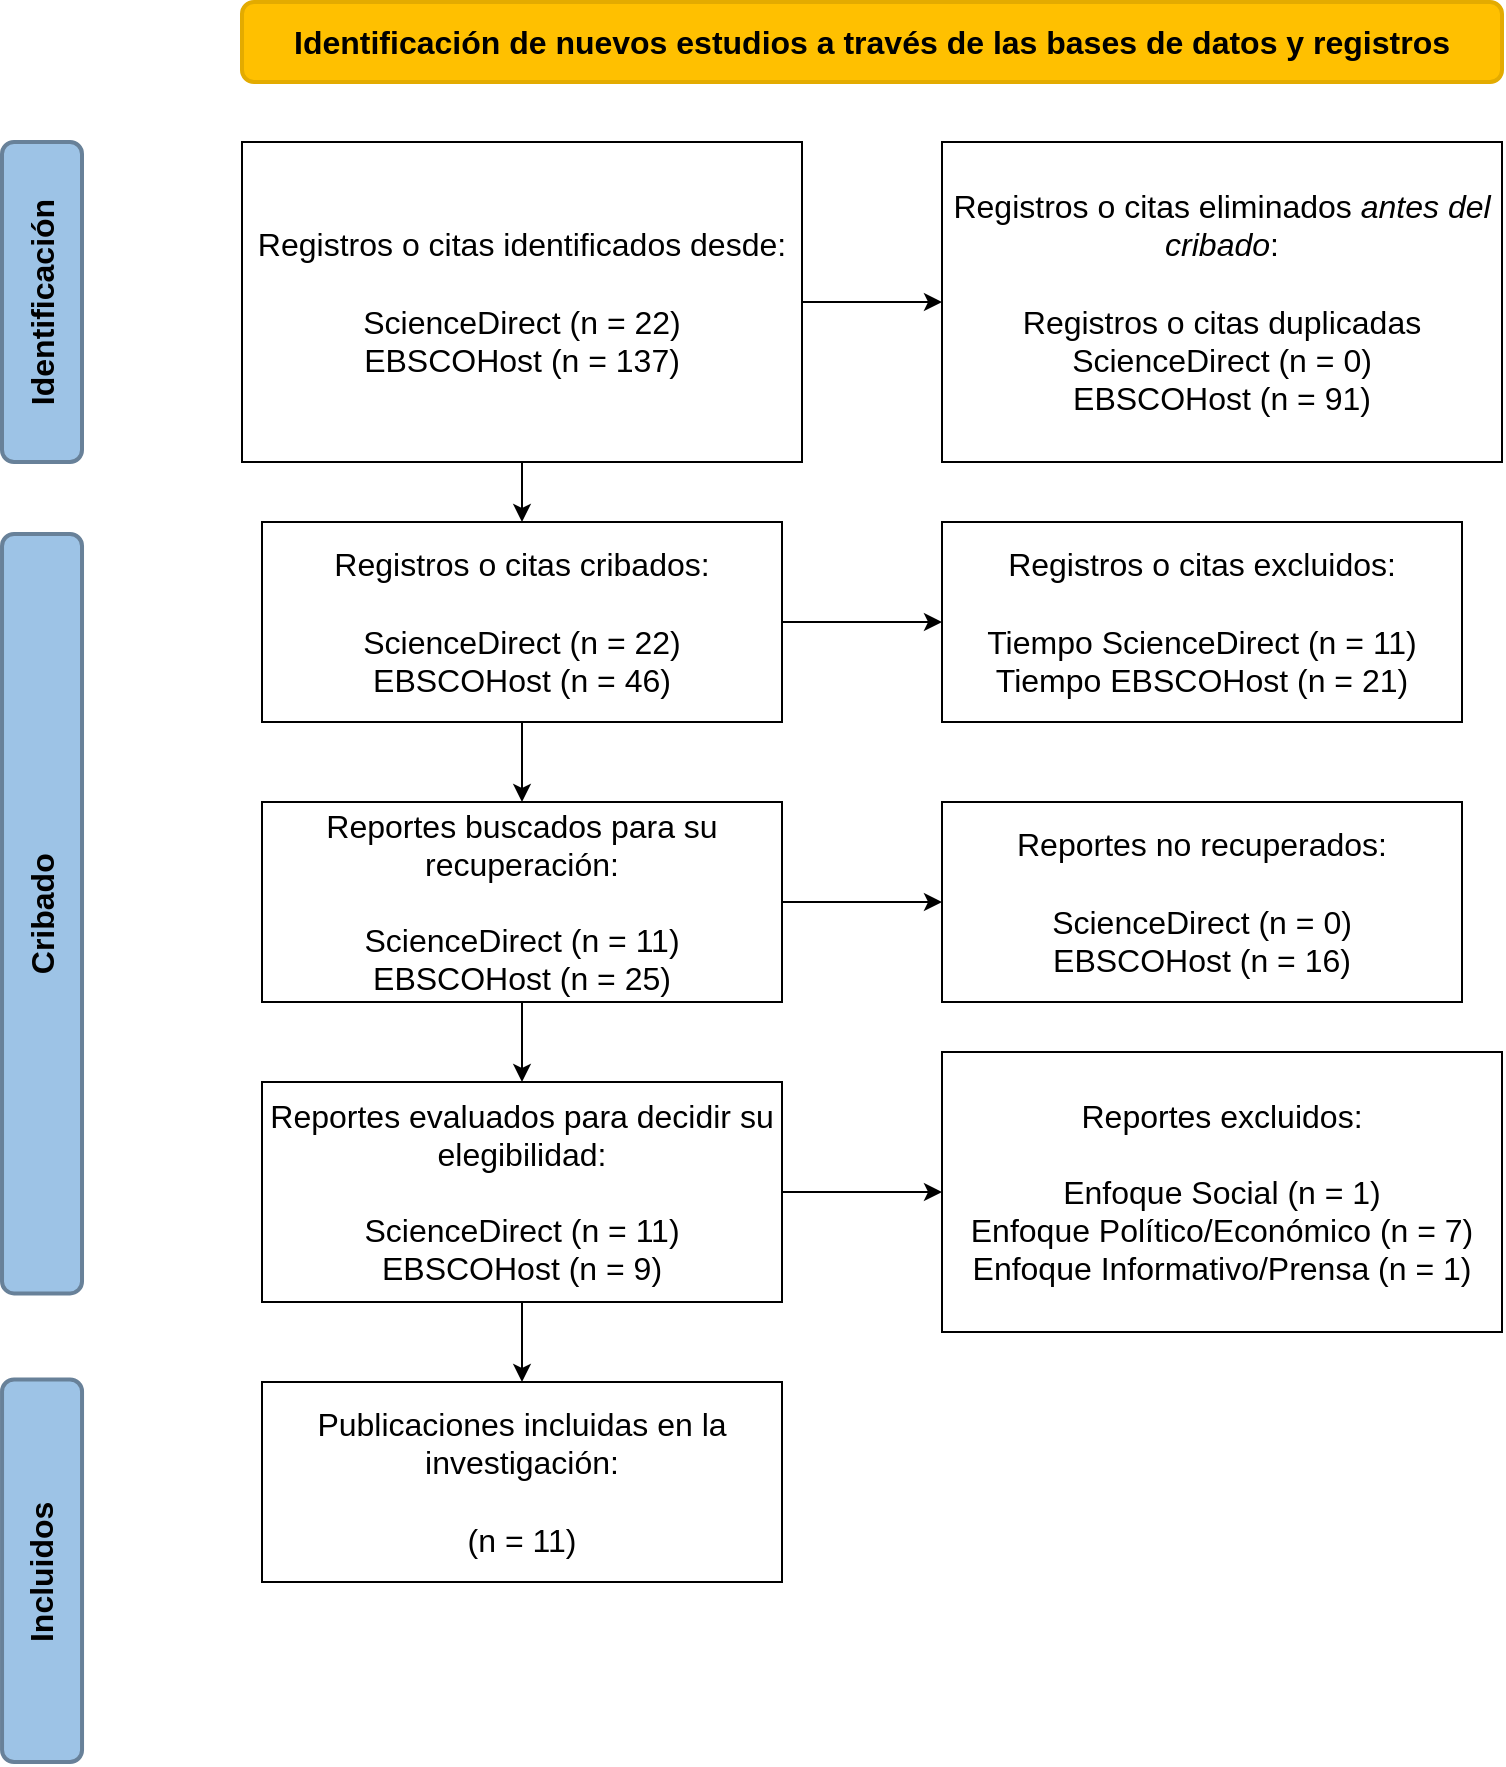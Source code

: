 <mxfile version="24.2.5" type="github">
  <diagram name="Page-1" id="90a13364-a465-7bf4-72fc-28e22215d7a0">
    <mxGraphModel dx="1706" dy="787" grid="1" gridSize="10" guides="1" tooltips="1" connect="1" arrows="1" fold="1" page="1" pageScale="1.5" pageWidth="1169" pageHeight="826" background="none" math="0" shadow="0">
      <root>
        <mxCell id="0" style=";html=1;" />
        <mxCell id="1" style=";html=1;" parent="0" />
        <mxCell id="qiFl4kYv5fcQeZ9Xl8Pe-1" value="&lt;b&gt;&lt;font face=&quot;Arial&quot; style=&quot;font-size: 16px;&quot;&gt;Identificación de nuevos estudios a través de las bases de datos y registros&lt;br&gt;&lt;/font&gt;&lt;/b&gt;" style="rounded=1;whiteSpace=wrap;html=1;fillColor=#FFC000;strokeColor=#E3AB00;strokeWidth=2;" vertex="1" parent="1">
          <mxGeometry x="610" y="260" width="630" height="40" as="geometry" />
        </mxCell>
        <mxCell id="qiFl4kYv5fcQeZ9Xl8Pe-5" style="edgeStyle=orthogonalEdgeStyle;rounded=0;orthogonalLoop=1;jettySize=auto;html=1;exitX=1;exitY=0.5;exitDx=0;exitDy=0;entryX=0;entryY=0.5;entryDx=0;entryDy=0;" edge="1" parent="1" source="qiFl4kYv5fcQeZ9Xl8Pe-2" target="qiFl4kYv5fcQeZ9Xl8Pe-4">
          <mxGeometry relative="1" as="geometry" />
        </mxCell>
        <mxCell id="qiFl4kYv5fcQeZ9Xl8Pe-10" style="edgeStyle=orthogonalEdgeStyle;rounded=0;orthogonalLoop=1;jettySize=auto;html=1;exitX=0.5;exitY=1;exitDx=0;exitDy=0;entryX=0.5;entryY=0;entryDx=0;entryDy=0;" edge="1" parent="1" source="qiFl4kYv5fcQeZ9Xl8Pe-2" target="qiFl4kYv5fcQeZ9Xl8Pe-6">
          <mxGeometry relative="1" as="geometry" />
        </mxCell>
        <mxCell id="qiFl4kYv5fcQeZ9Xl8Pe-2" value="&lt;div&gt;&lt;font style=&quot;font-size: 16px;&quot; face=&quot;Arial&quot;&gt;R&lt;/font&gt;&lt;font size=&quot;3&quot;&gt;egistros o citas identificados desde:&lt;/font&gt;&lt;/div&gt;&lt;div&gt;&lt;font size=&quot;3&quot;&gt;&lt;br&gt;&lt;/font&gt;&lt;/div&gt;&lt;div&gt;&lt;font size=&quot;3&quot;&gt;ScienceDirect (n = 22)&lt;/font&gt;&lt;/div&gt;&lt;div&gt;&lt;font size=&quot;3&quot;&gt;EBSCOHost (n = 137)&lt;br&gt;&lt;/font&gt;&lt;/div&gt;" style="rounded=0;whiteSpace=wrap;html=1;" vertex="1" parent="1">
          <mxGeometry x="610" y="330" width="280" height="160" as="geometry" />
        </mxCell>
        <mxCell id="qiFl4kYv5fcQeZ9Xl8Pe-4" value="&lt;div&gt;&lt;font style=&quot;font-size: 16px;&quot; face=&quot;Arial&quot;&gt;R&lt;/font&gt;&lt;font size=&quot;3&quot;&gt;egistros o citas eliminados &lt;i&gt;antes del cribado&lt;/i&gt;:&lt;/font&gt;&lt;/div&gt;&lt;div&gt;&lt;font size=&quot;3&quot;&gt;&lt;br&gt;&lt;/font&gt;&lt;/div&gt;&lt;div&gt;&lt;font size=&quot;3&quot;&gt;Registros o citas duplicadas&lt;br&gt;&lt;/font&gt;&lt;/div&gt;&lt;div&gt;&lt;font size=&quot;3&quot;&gt;ScienceDirect (n = 0)&lt;/font&gt;&lt;/div&gt;&lt;div&gt;&lt;font size=&quot;3&quot;&gt;EBSCOHost (n = 91)&lt;br&gt;&lt;/font&gt;&lt;/div&gt;" style="rounded=0;whiteSpace=wrap;html=1;" vertex="1" parent="1">
          <mxGeometry x="960" y="330" width="280" height="160" as="geometry" />
        </mxCell>
        <mxCell id="qiFl4kYv5fcQeZ9Xl8Pe-11" style="edgeStyle=orthogonalEdgeStyle;rounded=0;orthogonalLoop=1;jettySize=auto;html=1;exitX=0.5;exitY=1;exitDx=0;exitDy=0;entryX=0.5;entryY=0;entryDx=0;entryDy=0;" edge="1" parent="1" source="qiFl4kYv5fcQeZ9Xl8Pe-6" target="qiFl4kYv5fcQeZ9Xl8Pe-7">
          <mxGeometry relative="1" as="geometry" />
        </mxCell>
        <mxCell id="qiFl4kYv5fcQeZ9Xl8Pe-17" style="edgeStyle=orthogonalEdgeStyle;rounded=0;orthogonalLoop=1;jettySize=auto;html=1;exitX=1;exitY=0.5;exitDx=0;exitDy=0;entryX=0;entryY=0.5;entryDx=0;entryDy=0;" edge="1" parent="1" source="qiFl4kYv5fcQeZ9Xl8Pe-6" target="qiFl4kYv5fcQeZ9Xl8Pe-14">
          <mxGeometry relative="1" as="geometry" />
        </mxCell>
        <mxCell id="qiFl4kYv5fcQeZ9Xl8Pe-6" value="&lt;div&gt;&lt;font style=&quot;font-size: 16px;&quot; face=&quot;Arial&quot;&gt;R&lt;/font&gt;&lt;font size=&quot;3&quot;&gt;egistros o citas cribados:&lt;/font&gt;&lt;/div&gt;&lt;div&gt;&lt;font size=&quot;3&quot;&gt;&lt;br&gt;&lt;/font&gt;&lt;/div&gt;&lt;div&gt;&lt;font size=&quot;3&quot;&gt;ScienceDirect (n = 22)&lt;/font&gt;&lt;/div&gt;&lt;div&gt;&lt;font size=&quot;3&quot;&gt;EBSCOHost (n = 46)&lt;br&gt;&lt;/font&gt;&lt;/div&gt;" style="rounded=0;whiteSpace=wrap;html=1;" vertex="1" parent="1">
          <mxGeometry x="620" y="520" width="260" height="100" as="geometry" />
        </mxCell>
        <mxCell id="qiFl4kYv5fcQeZ9Xl8Pe-12" style="edgeStyle=orthogonalEdgeStyle;rounded=0;orthogonalLoop=1;jettySize=auto;html=1;exitX=0.5;exitY=1;exitDx=0;exitDy=0;entryX=0.5;entryY=0;entryDx=0;entryDy=0;" edge="1" parent="1" source="qiFl4kYv5fcQeZ9Xl8Pe-7" target="qiFl4kYv5fcQeZ9Xl8Pe-8">
          <mxGeometry relative="1" as="geometry" />
        </mxCell>
        <mxCell id="qiFl4kYv5fcQeZ9Xl8Pe-18" style="edgeStyle=orthogonalEdgeStyle;rounded=0;orthogonalLoop=1;jettySize=auto;html=1;exitX=1;exitY=0.5;exitDx=0;exitDy=0;entryX=0;entryY=0.5;entryDx=0;entryDy=0;" edge="1" parent="1" source="qiFl4kYv5fcQeZ9Xl8Pe-7" target="qiFl4kYv5fcQeZ9Xl8Pe-15">
          <mxGeometry relative="1" as="geometry" />
        </mxCell>
        <mxCell id="qiFl4kYv5fcQeZ9Xl8Pe-7" value="&lt;div&gt;&lt;font style=&quot;font-size: 16px;&quot; face=&quot;Arial&quot;&gt;Reportes buscados para su rec&lt;/font&gt;&lt;font size=&quot;3&quot;&gt;uperación:&lt;/font&gt;&lt;/div&gt;&lt;div&gt;&lt;font size=&quot;3&quot;&gt;&lt;br&gt;&lt;/font&gt;&lt;/div&gt;&lt;div&gt;&lt;font size=&quot;3&quot;&gt;ScienceDirect (n = 11)&lt;/font&gt;&lt;/div&gt;&lt;div&gt;&lt;font size=&quot;3&quot;&gt;EBSCOHost (n = 25)&lt;br&gt;&lt;/font&gt;&lt;/div&gt;" style="rounded=0;whiteSpace=wrap;html=1;" vertex="1" parent="1">
          <mxGeometry x="620" y="660" width="260" height="100" as="geometry" />
        </mxCell>
        <mxCell id="qiFl4kYv5fcQeZ9Xl8Pe-13" style="edgeStyle=orthogonalEdgeStyle;rounded=0;orthogonalLoop=1;jettySize=auto;html=1;exitX=0.5;exitY=1;exitDx=0;exitDy=0;entryX=0.5;entryY=0;entryDx=0;entryDy=0;" edge="1" parent="1" source="qiFl4kYv5fcQeZ9Xl8Pe-8" target="qiFl4kYv5fcQeZ9Xl8Pe-9">
          <mxGeometry relative="1" as="geometry" />
        </mxCell>
        <mxCell id="qiFl4kYv5fcQeZ9Xl8Pe-19" style="edgeStyle=orthogonalEdgeStyle;rounded=0;orthogonalLoop=1;jettySize=auto;html=1;exitX=1;exitY=0.5;exitDx=0;exitDy=0;entryX=0;entryY=0.5;entryDx=0;entryDy=0;" edge="1" parent="1" source="qiFl4kYv5fcQeZ9Xl8Pe-8" target="qiFl4kYv5fcQeZ9Xl8Pe-16">
          <mxGeometry relative="1" as="geometry" />
        </mxCell>
        <mxCell id="qiFl4kYv5fcQeZ9Xl8Pe-8" value="&lt;div&gt;&lt;font style=&quot;font-size: 16px;&quot; face=&quot;Arial&quot;&gt;Reportes evaluados para decidir su elegibilidad&lt;/font&gt;&lt;font size=&quot;3&quot;&gt;:&lt;/font&gt;&lt;/div&gt;&lt;div&gt;&lt;font size=&quot;3&quot;&gt;&lt;br&gt;&lt;/font&gt;&lt;/div&gt;&lt;div&gt;&lt;font size=&quot;3&quot;&gt;ScienceDirect (n = 11)&lt;/font&gt;&lt;/div&gt;&lt;div&gt;&lt;font size=&quot;3&quot;&gt;EBSCOHost (n = 9)&lt;br&gt;&lt;/font&gt;&lt;/div&gt;" style="rounded=0;whiteSpace=wrap;html=1;" vertex="1" parent="1">
          <mxGeometry x="620" y="800" width="260" height="110" as="geometry" />
        </mxCell>
        <mxCell id="qiFl4kYv5fcQeZ9Xl8Pe-9" value="&lt;div&gt;&lt;font style=&quot;font-size: 16px;&quot; face=&quot;Arial&quot;&gt;Publicaciones incluidas en la investi&lt;/font&gt;&lt;font size=&quot;3&quot;&gt;gación:&lt;/font&gt;&lt;/div&gt;&lt;div&gt;&lt;font size=&quot;3&quot;&gt;&lt;br&gt;&lt;/font&gt;&lt;/div&gt;&lt;div&gt;&lt;font size=&quot;3&quot;&gt;(n = 11)&lt;/font&gt;&lt;/div&gt;" style="rounded=0;whiteSpace=wrap;html=1;" vertex="1" parent="1">
          <mxGeometry x="620" y="950" width="260" height="100" as="geometry" />
        </mxCell>
        <mxCell id="qiFl4kYv5fcQeZ9Xl8Pe-14" value="&lt;div&gt;&lt;font style=&quot;font-size: 16px;&quot; face=&quot;Arial&quot;&gt;R&lt;/font&gt;&lt;font size=&quot;3&quot;&gt;egistros o citas excluidos:&lt;/font&gt;&lt;/div&gt;&lt;div&gt;&lt;font size=&quot;3&quot;&gt;&lt;br&gt;&lt;/font&gt;&lt;/div&gt;&lt;div&gt;&lt;font size=&quot;3&quot;&gt;Tiempo ScienceDirect (n = 11)&lt;/font&gt;&lt;/div&gt;&lt;div&gt;&lt;font size=&quot;3&quot;&gt;Tiempo EBSCOHost (n = 21)&lt;br&gt;&lt;/font&gt;&lt;/div&gt;" style="rounded=0;whiteSpace=wrap;html=1;" vertex="1" parent="1">
          <mxGeometry x="960" y="520" width="260" height="100" as="geometry" />
        </mxCell>
        <mxCell id="qiFl4kYv5fcQeZ9Xl8Pe-15" value="&lt;div&gt;&lt;font style=&quot;font-size: 16px;&quot; face=&quot;Arial&quot;&gt;Reportes n&lt;/font&gt;&lt;font size=&quot;3&quot;&gt;o recuperados:&lt;/font&gt;&lt;/div&gt;&lt;div&gt;&lt;font size=&quot;3&quot;&gt;&lt;br&gt;&lt;/font&gt;&lt;/div&gt;&lt;div&gt;&lt;font size=&quot;3&quot;&gt;ScienceDirect (n = 0)&lt;/font&gt;&lt;/div&gt;&lt;div&gt;&lt;font size=&quot;3&quot;&gt;EBSCOHost (n = 16)&lt;br&gt;&lt;/font&gt;&lt;/div&gt;" style="rounded=0;whiteSpace=wrap;html=1;" vertex="1" parent="1">
          <mxGeometry x="960" y="660" width="260" height="100" as="geometry" />
        </mxCell>
        <mxCell id="qiFl4kYv5fcQeZ9Xl8Pe-16" value="&lt;div&gt;&lt;font style=&quot;font-size: 16px;&quot; face=&quot;Arial&quot;&gt;Reportes exclui&lt;/font&gt;&lt;font size=&quot;3&quot;&gt;dos:&lt;/font&gt;&lt;/div&gt;&lt;div&gt;&lt;font size=&quot;3&quot;&gt;&lt;br&gt;&lt;/font&gt;&lt;/div&gt;&lt;div&gt;&lt;font size=&quot;3&quot;&gt;Enfoque Social (n = 1)&lt;/font&gt;&lt;/div&gt;&lt;div&gt;&lt;font size=&quot;3&quot;&gt;Enfoque Político/Económico (n = 7)&lt;/font&gt;&lt;/div&gt;&lt;div&gt;&lt;font size=&quot;3&quot;&gt;Enfoque Informativo/Prensa (n = 1)&lt;br&gt;&lt;/font&gt;&lt;/div&gt;" style="rounded=0;whiteSpace=wrap;html=1;" vertex="1" parent="1">
          <mxGeometry x="960" y="785" width="280" height="140" as="geometry" />
        </mxCell>
        <mxCell id="qiFl4kYv5fcQeZ9Xl8Pe-20" value="&lt;b&gt;&lt;font face=&quot;Arial&quot; style=&quot;font-size: 16px;&quot;&gt;Identificación&lt;br&gt;&lt;/font&gt;&lt;/b&gt;" style="rounded=1;whiteSpace=wrap;html=1;fillColor=#9DC3E6;strokeColor=#688199;strokeWidth=2;rotation=-90;" vertex="1" parent="1">
          <mxGeometry x="430" y="390" width="160" height="40" as="geometry" />
        </mxCell>
        <mxCell id="qiFl4kYv5fcQeZ9Xl8Pe-22" value="&lt;b&gt;&lt;font face=&quot;Arial&quot; style=&quot;font-size: 16px;&quot;&gt;Cribado&lt;/font&gt;&lt;/b&gt;" style="rounded=1;whiteSpace=wrap;html=1;fillColor=#9DC3E6;strokeColor=#688199;strokeWidth=2;rotation=-90;" vertex="1" parent="1">
          <mxGeometry x="320.16" y="695.86" width="379.7" height="40" as="geometry" />
        </mxCell>
        <mxCell id="qiFl4kYv5fcQeZ9Xl8Pe-23" value="&lt;b&gt;&lt;font face=&quot;Arial&quot; style=&quot;font-size: 16px;&quot;&gt;Incluidos&lt;br&gt;&lt;/font&gt;&lt;/b&gt;" style="rounded=1;whiteSpace=wrap;html=1;fillColor=#9DC3E6;strokeColor=#688199;strokeWidth=2;rotation=-90;" vertex="1" parent="1">
          <mxGeometry x="414.38" y="1024.38" width="191.28" height="40" as="geometry" />
        </mxCell>
      </root>
    </mxGraphModel>
  </diagram>
</mxfile>
